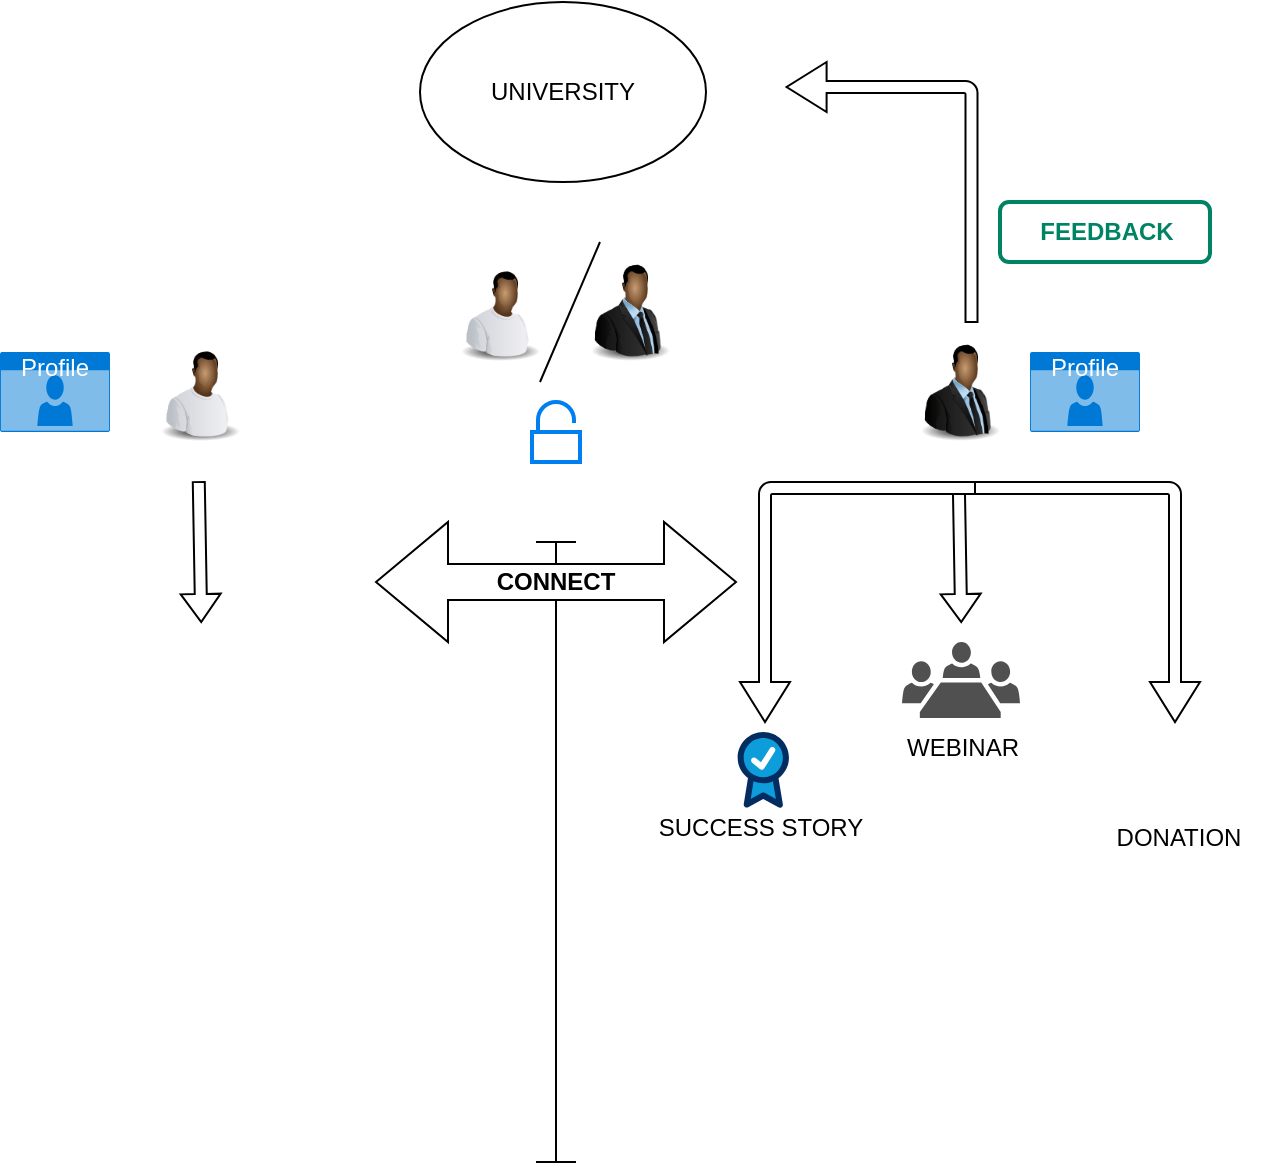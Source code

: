 <mxfile version="24.7.12">
  <diagram name="Page-1" id="2a19thuYVD6KIKSAlmyX">
    <mxGraphModel dx="1059" dy="1721" grid="1" gridSize="10" guides="1" tooltips="1" connect="1" arrows="1" fold="1" page="1" pageScale="1" pageWidth="850" pageHeight="1100" math="0" shadow="0">
      <root>
        <mxCell id="0" />
        <mxCell id="1" parent="0" />
        <mxCell id="BI28Dfhs1xTvMx_xH7Ab-1" value="" style="image;html=1;image=img/lib/clip_art/people/Suit_Man_Black_128x128.png;fillOpacity=100;" vertex="1" parent="1">
          <mxGeometry x="410" y="90" width="50" height="50" as="geometry" />
        </mxCell>
        <mxCell id="BI28Dfhs1xTvMx_xH7Ab-8" value="" style="endArrow=none;html=1;rounded=0;" edge="1" parent="1">
          <mxGeometry width="50" height="50" relative="1" as="geometry">
            <mxPoint x="390" y="150" as="sourcePoint" />
            <mxPoint x="420" y="80" as="targetPoint" />
          </mxGeometry>
        </mxCell>
        <mxCell id="BI28Dfhs1xTvMx_xH7Ab-9" value="" style="image;html=1;image=img/lib/clip_art/people/Worker_Black_128x128.png" vertex="1" parent="1">
          <mxGeometry x="340" y="90" width="60" height="50" as="geometry" />
        </mxCell>
        <mxCell id="BI28Dfhs1xTvMx_xH7Ab-10" value="" style="html=1;verticalLabelPosition=bottom;align=center;labelBackgroundColor=#ffffff;verticalAlign=top;strokeWidth=2;strokeColor=#0080F0;shadow=0;dashed=0;shape=mxgraph.ios7.icons.unlocked;" vertex="1" parent="1">
          <mxGeometry x="386" y="160" width="24" height="30" as="geometry" />
        </mxCell>
        <mxCell id="BI28Dfhs1xTvMx_xH7Ab-12" value="" style="shape=singleArrow;direction=north;whiteSpace=wrap;html=1;rotation=-181;" vertex="1" parent="1">
          <mxGeometry x="590" y="200" width="20" height="70" as="geometry" />
        </mxCell>
        <mxCell id="BI28Dfhs1xTvMx_xH7Ab-13" value="" style="shape=crossbar;whiteSpace=wrap;html=1;rounded=1;direction=south;" vertex="1" parent="1">
          <mxGeometry x="388" y="230" width="20" height="310" as="geometry" />
        </mxCell>
        <mxCell id="BI28Dfhs1xTvMx_xH7Ab-15" value="&lt;b&gt;CONNECT&lt;/b&gt;" style="shape=doubleArrow;whiteSpace=wrap;html=1;" vertex="1" parent="1">
          <mxGeometry x="308" y="220" width="180" height="60" as="geometry" />
        </mxCell>
        <mxCell id="BI28Dfhs1xTvMx_xH7Ab-18" value="" style="image;html=1;image=img/lib/clip_art/people/Suit_Man_Black_128x128.png;fillOpacity=100;" vertex="1" parent="1">
          <mxGeometry x="575" y="130" width="50" height="50" as="geometry" />
        </mxCell>
        <mxCell id="BI28Dfhs1xTvMx_xH7Ab-20" value="" style="image;html=1;image=img/lib/clip_art/people/Worker_Black_128x128.png" vertex="1" parent="1">
          <mxGeometry x="190" y="130" width="60" height="50" as="geometry" />
        </mxCell>
        <mxCell id="BI28Dfhs1xTvMx_xH7Ab-29" value="Profile" style="html=1;whiteSpace=wrap;strokeColor=none;fillColor=#0079D6;labelPosition=center;verticalLabelPosition=middle;verticalAlign=top;align=center;fontSize=12;outlineConnect=0;spacingTop=-6;fontColor=#FFFFFF;sketch=0;shape=mxgraph.sitemap.profile;" vertex="1" parent="1">
          <mxGeometry x="120" y="135" width="55" height="40" as="geometry" />
        </mxCell>
        <mxCell id="BI28Dfhs1xTvMx_xH7Ab-31" value="" style="html=1;shadow=0;dashed=0;align=center;verticalAlign=middle;shape=mxgraph.arrows2.bendArrow;dy=3;dx=20;notch=0;arrowHead=25;rounded=1;rotation=90;" vertex="1" parent="1">
          <mxGeometry x="582.5" y="182.5" width="120" height="155" as="geometry" />
        </mxCell>
        <mxCell id="BI28Dfhs1xTvMx_xH7Ab-32" value="" style="shape=image;html=1;verticalAlign=top;verticalLabelPosition=bottom;labelBackgroundColor=#ffffff;imageAspect=0;aspect=fixed;image=https://cdn4.iconfinder.com/data/icons/money-and-currency-10/32/Donation-128.png" vertex="1" parent="1">
          <mxGeometry x="685" y="319.97" width="48" height="48" as="geometry" />
        </mxCell>
        <mxCell id="BI28Dfhs1xTvMx_xH7Ab-34" value="" style="html=1;shadow=0;dashed=0;align=center;verticalAlign=middle;shape=mxgraph.arrows2.bendArrow;dy=3;dx=20;notch=0;arrowHead=25;rounded=1;rotation=90;flipH=0;flipV=1;" vertex="1" parent="1">
          <mxGeometry x="488.75" y="201.25" width="120" height="117.5" as="geometry" />
        </mxCell>
        <mxCell id="BI28Dfhs1xTvMx_xH7Ab-37" value="" style="verticalLabelPosition=bottom;aspect=fixed;html=1;shape=mxgraph.salesforce.success;" vertex="1" parent="1">
          <mxGeometry x="488.75" y="325" width="25.8" height="37.94" as="geometry" />
        </mxCell>
        <mxCell id="BI28Dfhs1xTvMx_xH7Ab-38" value="Profile" style="html=1;whiteSpace=wrap;strokeColor=none;fillColor=#0079D6;labelPosition=center;verticalLabelPosition=middle;verticalAlign=top;align=center;fontSize=12;outlineConnect=0;spacingTop=-6;fontColor=#FFFFFF;sketch=0;shape=mxgraph.sitemap.profile;" vertex="1" parent="1">
          <mxGeometry x="635" y="135" width="55" height="40" as="geometry" />
        </mxCell>
        <mxCell id="BI28Dfhs1xTvMx_xH7Ab-44" value="" style="sketch=0;pointerEvents=1;shadow=0;dashed=0;html=1;strokeColor=none;fillColor=#505050;labelPosition=center;verticalLabelPosition=bottom;verticalAlign=top;outlineConnect=0;align=center;shape=mxgraph.office.users.meeting;" vertex="1" parent="1">
          <mxGeometry x="571" y="280" width="59" height="38" as="geometry" />
        </mxCell>
        <mxCell id="BI28Dfhs1xTvMx_xH7Ab-45" value="WEBINAR" style="text;html=1;align=center;verticalAlign=middle;resizable=0;points=[];autosize=1;strokeColor=none;fillColor=none;" vertex="1" parent="1">
          <mxGeometry x="560.5" y="318" width="80" height="30" as="geometry" />
        </mxCell>
        <mxCell id="BI28Dfhs1xTvMx_xH7Ab-46" value="SUCCESS STORY" style="text;html=1;align=center;verticalAlign=middle;resizable=0;points=[];autosize=1;strokeColor=none;fillColor=none;" vertex="1" parent="1">
          <mxGeometry x="435" y="358" width="130" height="30" as="geometry" />
        </mxCell>
        <mxCell id="BI28Dfhs1xTvMx_xH7Ab-47" value="DONATION" style="text;html=1;align=center;verticalAlign=middle;resizable=0;points=[];autosize=1;strokeColor=none;fillColor=none;" vertex="1" parent="1">
          <mxGeometry x="664" y="362.94" width="90" height="30" as="geometry" />
        </mxCell>
        <mxCell id="BI28Dfhs1xTvMx_xH7Ab-48" value="" style="shape=singleArrow;direction=north;whiteSpace=wrap;html=1;rotation=-181;" vertex="1" parent="1">
          <mxGeometry x="210" y="200" width="20" height="70" as="geometry" />
        </mxCell>
        <mxCell id="BI28Dfhs1xTvMx_xH7Ab-51" value="UNIVERSITY" style="ellipse;whiteSpace=wrap;html=1;" vertex="1" parent="1">
          <mxGeometry x="330" y="-40" width="143" height="90" as="geometry" />
        </mxCell>
        <mxCell id="BI28Dfhs1xTvMx_xH7Ab-52" value="" style="html=1;shadow=0;dashed=0;align=center;verticalAlign=middle;shape=mxgraph.arrows2.bendArrow;dy=3;dx=20;notch=0;arrowHead=25;rounded=1;rotation=0;flipH=1;" vertex="1" parent="1">
          <mxGeometry x="513.3" y="-10" width="95.45" height="130" as="geometry" />
        </mxCell>
        <mxCell id="BI28Dfhs1xTvMx_xH7Ab-57" value="FEEDBACK" style="dashed=0;html=1;rounded=1;strokeColor=#008364;fontSize=12;align=center;fontStyle=1;strokeWidth=2;fontColor=#008364" vertex="1" parent="1">
          <mxGeometry x="620" y="60" width="105" height="30" as="geometry" />
        </mxCell>
      </root>
    </mxGraphModel>
  </diagram>
</mxfile>
